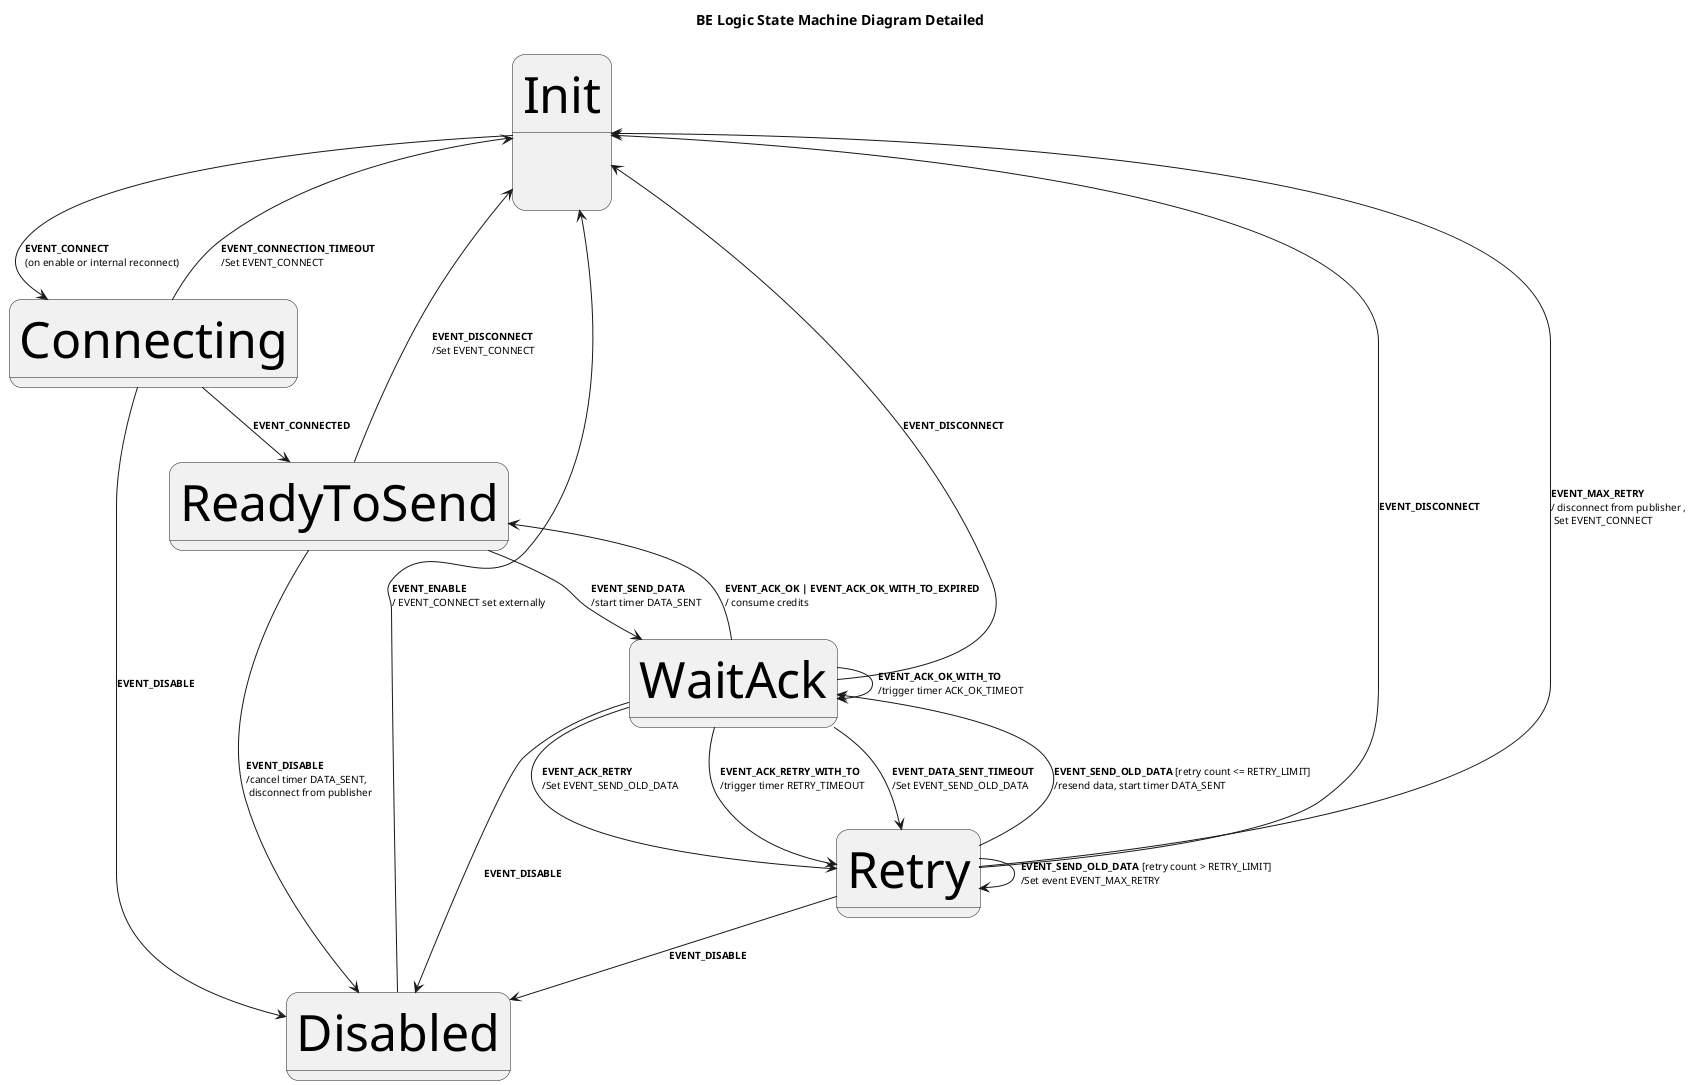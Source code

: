 @startuml
title BE Logic State Machine Diagram Detailed
<style>
stateDiagram{
    Arrow{
        FontSize 10
    }
}
</style>
skinparam stateMessageAlignment Left
skinparam state{
     AttributeFontSize  50
}
Init:
Init --> Connecting : **EVENT_CONNECT**\n(on enable or internal reconnect)

Connecting --> Init: **EVENT_CONNECTION_TIMEOUT** \n/Set EVENT_CONNECT
Connecting --> ReadyToSend : **EVENT_CONNECTED**
Connecting --> Disabled : **EVENT_DISABLE**


ReadyToSend --> Init : **EVENT_DISCONNECT** \n/Set EVENT_CONNECT
ReadyToSend --> Disabled : **EVENT_DISABLE** \n/cancel timer DATA_SENT,\n disconnect from publisher
ReadyToSend --> WaitAck : **EVENT_SEND_DATA** \n/start timer DATA_SENT



WaitAck --> Init : **EVENT_DISCONNECT**
WaitAck --> Disabled : **EVENT_DISABLE**
WaitAck --> ReadyToSend : **EVENT_ACK_OK | EVENT_ACK_OK_WITH_TO_EXPIRED** \n/ consume credits
WaitAck --> WaitAck : **EVENT_ACK_OK_WITH_TO** \n/trigger timer ACK_OK_TIMEOT
WaitAck --> Retry :  **EVENT_ACK_RETRY** \n/Set EVENT_SEND_OLD_DATA
WaitAck --> Retry : **EVENT_ACK_RETRY_WITH_TO** \n/trigger timer RETRY_TIMEOUT

WaitAck --> Retry : **EVENT_DATA_SENT_TIMEOUT** \n/Set EVENT_SEND_OLD_DATA



Retry --> Init : **EVENT_DISCONNECT**
Retry --> WaitAck : **EVENT_SEND_OLD_DATA** [retry count <= RETRY_LIMIT] \n/resend data, start timer DATA_SENT
Retry --> Retry : **EVENT_SEND_OLD_DATA** [retry count > RETRY_LIMIT] \n/Set event EVENT_MAX_RETRY
Retry --> Init : **EVENT_MAX_RETRY** \n/ disconnect from publisher ,\n Set EVENT_CONNECT
Retry --> Disabled : **EVENT_DISABLE**

Disabled --> Init : **EVENT_ENABLE** \n/ EVENT_CONNECT set externally

@enduml